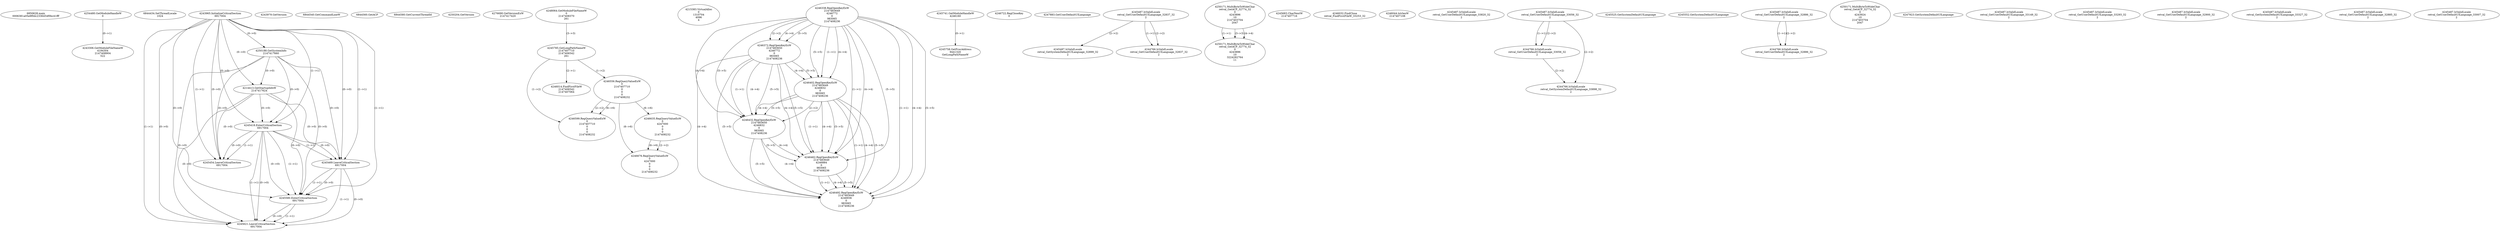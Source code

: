 // Global SCDG with merge call
digraph {
	0 [label="6850628.main
0006381a05e9f0dc2336454f0bc41fff"]
	1 [label="4254480.GetModuleHandleW
0"]
	2 [label="6844434.SetThreadLocale
1024"]
	3 [label="4243965.InitializeCriticalSection
6917004"]
	4 [label="4243979.GetVersion
"]
	5 [label="4250188.GetSystemInfo
2147417660"]
	3 -> 5 [label="(0-->0)"]
	6 [label="6844540.GetCommandLineW
"]
	7 [label="4214413.GetStartupInfoW
2147417624"]
	3 -> 7 [label="(0-->0)"]
	5 -> 7 [label="(0-->0)"]
	8 [label="6844560.GetACP
"]
	9 [label="6844580.GetCurrentThreadId
"]
	10 [label="4250204.GetVersion
"]
	11 [label="4276690.GetVersionExW
2147417420"]
	12 [label="4243306.GetModuleFileNameW
4194304
2147408904
522"]
	1 -> 12 [label="(0-->1)"]
	13 [label="4248064.GetModuleFileNameW
0
2147408370
261"]
	14 [label="4215383.VirtualAlloc
0
1310704
4096
4"]
	15 [label="4246338.RegOpenKeyExW
2147483649
4246772
0
983065
2147408236"]
	16 [label="4246372.RegOpenKeyExW
2147483650
4246772
0
983065
2147408236"]
	15 -> 16 [label="(2-->2)"]
	15 -> 16 [label="(4-->4)"]
	15 -> 16 [label="(5-->5)"]
	17 [label="4245741.GetModuleHandleW
4246160"]
	18 [label="4245758.GetProcAddress
9441320
GetLongPathNameW"]
	17 -> 18 [label="(0-->1)"]
	19 [label="4245785.GetLongPathNameW
2147407710
2147406542
261"]
	13 -> 19 [label="(3-->3)"]
	20 [label="4246556.RegQueryValueExW
0
2147407710
0
0
0
2147408232"]
	19 -> 20 [label="(1-->2)"]
	21 [label="4246635.RegQueryValueExW
0
4247000
0
0
0
2147408232"]
	20 -> 21 [label="(6-->6)"]
	22 [label="4246722.RegCloseKey
0"]
	23 [label="4247883.GetUserDefaultUILanguage
"]
	24 [label="4245418.EnterCriticalSection
6917004"]
	3 -> 24 [label="(1-->1)"]
	3 -> 24 [label="(0-->0)"]
	5 -> 24 [label="(0-->0)"]
	7 -> 24 [label="(0-->0)"]
	25 [label="4245469.LeaveCriticalSection
6917004"]
	3 -> 25 [label="(1-->1)"]
	24 -> 25 [label="(1-->1)"]
	3 -> 25 [label="(0-->0)"]
	5 -> 25 [label="(0-->0)"]
	7 -> 25 [label="(0-->0)"]
	24 -> 25 [label="(0-->0)"]
	26 [label="4245487.IsValidLocale
retval_GetUserDefaultUILanguage_32837_32
2"]
	27 [label="4250171.MultiByteToWideChar
retval_GetACP_32774_32
0
4243896
10
2147403704
2047"]
	28 [label="4250171.MultiByteToWideChar
retval_GetACP_32774_32
0
4243896
10
3224282764
11"]
	27 -> 28 [label="(1-->1)"]
	27 -> 28 [label="(3-->3)"]
	27 -> 28 [label="(4-->4)"]
	29 [label="4245683.CharNextW
2147407716"]
	30 [label="4246014.FindFirstFileW
2147406542
2147407064"]
	19 -> 30 [label="(2-->1)"]
	31 [label="4246032.FindClose
retval_FindFirstFileW_33253_32"]
	32 [label="4246044.lstrlenW
2147407108"]
	33 [label="4245487.IsValidLocale
retval_GetUserDefaultUILanguage_33820_32
2"]
	34 [label="4246402.RegOpenKeyExW
2147483649
4246832
0
983065
2147408236"]
	15 -> 34 [label="(1-->1)"]
	15 -> 34 [label="(4-->4)"]
	16 -> 34 [label="(4-->4)"]
	15 -> 34 [label="(5-->5)"]
	16 -> 34 [label="(5-->5)"]
	35 [label="4246432.RegOpenKeyExW
2147483650
4246832
0
983065
2147408236"]
	16 -> 35 [label="(1-->1)"]
	34 -> 35 [label="(2-->2)"]
	15 -> 35 [label="(4-->4)"]
	16 -> 35 [label="(4-->4)"]
	34 -> 35 [label="(4-->4)"]
	15 -> 35 [label="(5-->5)"]
	16 -> 35 [label="(5-->5)"]
	34 -> 35 [label="(5-->5)"]
	36 [label="4246462.RegOpenKeyExW
2147483649
4246884
0
983065
2147408236"]
	15 -> 36 [label="(1-->1)"]
	34 -> 36 [label="(1-->1)"]
	15 -> 36 [label="(4-->4)"]
	16 -> 36 [label="(4-->4)"]
	34 -> 36 [label="(4-->4)"]
	35 -> 36 [label="(4-->4)"]
	15 -> 36 [label="(5-->5)"]
	16 -> 36 [label="(5-->5)"]
	34 -> 36 [label="(5-->5)"]
	35 -> 36 [label="(5-->5)"]
	37 [label="4246492.RegOpenKeyExW
2147483649
4246936
0
983065
2147408236"]
	15 -> 37 [label="(1-->1)"]
	34 -> 37 [label="(1-->1)"]
	36 -> 37 [label="(1-->1)"]
	15 -> 37 [label="(4-->4)"]
	16 -> 37 [label="(4-->4)"]
	34 -> 37 [label="(4-->4)"]
	35 -> 37 [label="(4-->4)"]
	36 -> 37 [label="(4-->4)"]
	15 -> 37 [label="(5-->5)"]
	16 -> 37 [label="(5-->5)"]
	34 -> 37 [label="(5-->5)"]
	35 -> 37 [label="(5-->5)"]
	36 -> 37 [label="(5-->5)"]
	38 [label="4245487.IsValidLocale
retval_GetUserDefaultUILanguage_33056_32
2"]
	39 [label="4244766.IsValidLocale
retval_GetUserDefaultUILanguage_33056_32
2"]
	38 -> 39 [label="(1-->1)"]
	38 -> 39 [label="(2-->2)"]
	40 [label="4245525.GetSystemDefaultUILanguage
"]
	41 [label="4245552.GetSystemDefaultUILanguage
"]
	42 [label="4244766.IsValidLocale
retval_GetSystemDefaultUILanguage_33898_32
2"]
	38 -> 42 [label="(2-->2)"]
	39 -> 42 [label="(2-->2)"]
	43 [label="4246599.RegQueryValueExW
0
2147407710
0
0
0
2147408232"]
	19 -> 43 [label="(1-->2)"]
	20 -> 43 [label="(2-->2)"]
	20 -> 43 [label="(6-->6)"]
	44 [label="4245487.IsValidLocale
retval_GetUserDefaultUILanguage_32886_32
2"]
	45 [label="4244766.IsValidLocale
retval_GetUserDefaultUILanguage_32886_32
2"]
	44 -> 45 [label="(1-->1)"]
	44 -> 45 [label="(2-->2)"]
	46 [label="4250171.MultiByteToWideChar
retval_GetACP_32774_32
0
4243924
10
2147403704
2047"]
	47 [label="4245580.EnterCriticalSection
6917004"]
	3 -> 47 [label="(1-->1)"]
	24 -> 47 [label="(1-->1)"]
	25 -> 47 [label="(1-->1)"]
	3 -> 47 [label="(0-->0)"]
	5 -> 47 [label="(0-->0)"]
	7 -> 47 [label="(0-->0)"]
	24 -> 47 [label="(0-->0)"]
	25 -> 47 [label="(0-->0)"]
	48 [label="4245621.LeaveCriticalSection
6917004"]
	3 -> 48 [label="(1-->1)"]
	24 -> 48 [label="(1-->1)"]
	25 -> 48 [label="(1-->1)"]
	47 -> 48 [label="(1-->1)"]
	3 -> 48 [label="(0-->0)"]
	5 -> 48 [label="(0-->0)"]
	7 -> 48 [label="(0-->0)"]
	24 -> 48 [label="(0-->0)"]
	25 -> 48 [label="(0-->0)"]
	47 -> 48 [label="(0-->0)"]
	49 [label="4247923.GetSystemDefaultUILanguage
"]
	50 [label="4245487.IsValidLocale
retval_GetSystemDefaultUILanguage_32899_32
2"]
	26 -> 50 [label="(2-->2)"]
	51 [label="4245487.IsValidLocale
retval_GetUserDefaultUILanguage_33149_32
2"]
	52 [label="4245487.IsValidLocale
retval_GetUserDefaultUILanguage_33293_32
2"]
	53 [label="4245487.IsValidLocale
retval_GetUserDefaultUILanguage_32900_32
2"]
	54 [label="4246676.RegQueryValueExW
0
4247000
0
0
0
2147408232"]
	21 -> 54 [label="(2-->2)"]
	20 -> 54 [label="(6-->6)"]
	21 -> 54 [label="(6-->6)"]
	55 [label="4245454.LeaveCriticalSection
6917004"]
	3 -> 55 [label="(1-->1)"]
	24 -> 55 [label="(1-->1)"]
	3 -> 55 [label="(0-->0)"]
	5 -> 55 [label="(0-->0)"]
	7 -> 55 [label="(0-->0)"]
	24 -> 55 [label="(0-->0)"]
	56 [label="4245487.IsValidLocale
retval_GetSystemDefaultUILanguage_33327_32
2"]
	57 [label="4244766.IsValidLocale
retval_GetUserDefaultUILanguage_32837_32
2"]
	26 -> 57 [label="(1-->1)"]
	26 -> 57 [label="(2-->2)"]
	58 [label="4245487.IsValidLocale
retval_GetUserDefaultUILanguage_32885_32
2"]
	59 [label="4245487.IsValidLocale
retval_GetUserDefaultUILanguage_33007_32
2"]
}
